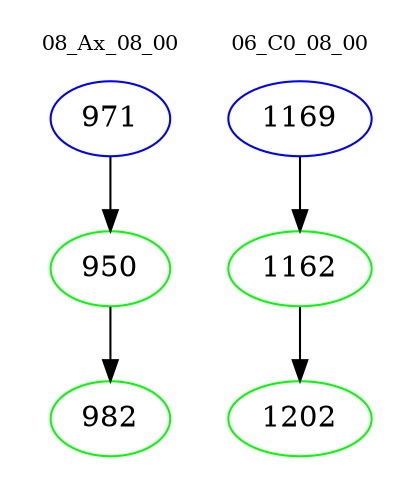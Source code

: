 digraph{
subgraph cluster_0 {
color = white
label = "08_Ax_08_00";
fontsize=10;
T0_971 [label="971", color="blue"]
T0_971 -> T0_950 [color="black"]
T0_950 [label="950", color="green"]
T0_950 -> T0_982 [color="black"]
T0_982 [label="982", color="green"]
}
subgraph cluster_1 {
color = white
label = "06_C0_08_00";
fontsize=10;
T1_1169 [label="1169", color="blue"]
T1_1169 -> T1_1162 [color="black"]
T1_1162 [label="1162", color="green"]
T1_1162 -> T1_1202 [color="black"]
T1_1202 [label="1202", color="green"]
}
}
